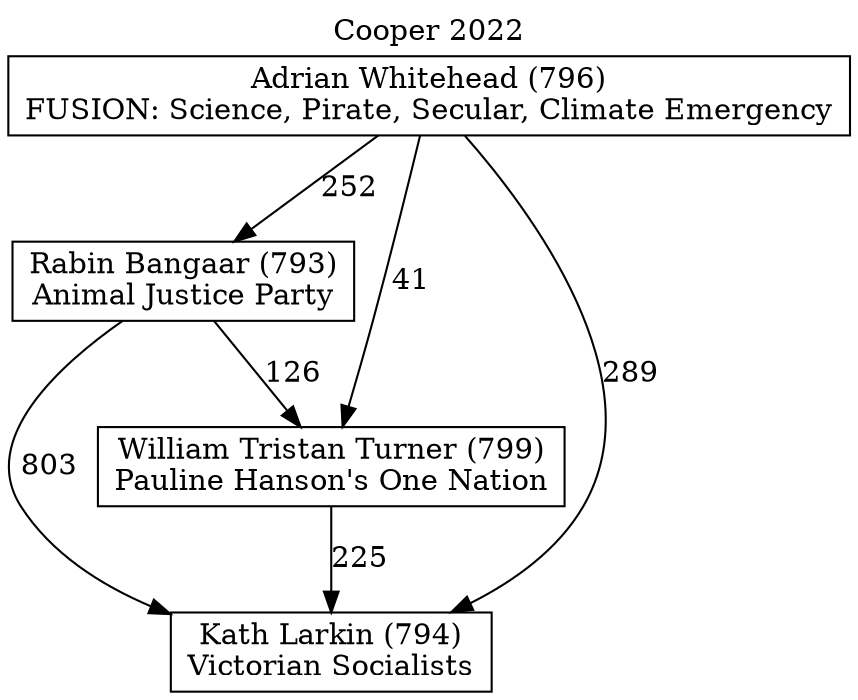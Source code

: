 // House preference flow
digraph "Kath Larkin (794)_Cooper_2022" {
	graph [label="Cooper 2022" labelloc=t mclimit=10]
	node [shape=box]
	"Rabin Bangaar (793)" [label="Rabin Bangaar (793)
Animal Justice Party"]
	"William Tristan Turner (799)" [label="William Tristan Turner (799)
Pauline Hanson's One Nation"]
	"Adrian Whitehead (796)" [label="Adrian Whitehead (796)
FUSION: Science, Pirate, Secular, Climate Emergency"]
	"Kath Larkin (794)" [label="Kath Larkin (794)
Victorian Socialists"]
	"William Tristan Turner (799)" -> "Kath Larkin (794)" [label=225]
	"Adrian Whitehead (796)" -> "Kath Larkin (794)" [label=289]
	"Rabin Bangaar (793)" -> "Kath Larkin (794)" [label=803]
	"Adrian Whitehead (796)" -> "Rabin Bangaar (793)" [label=252]
	"Adrian Whitehead (796)" -> "William Tristan Turner (799)" [label=41]
	"Rabin Bangaar (793)" -> "William Tristan Turner (799)" [label=126]
}
